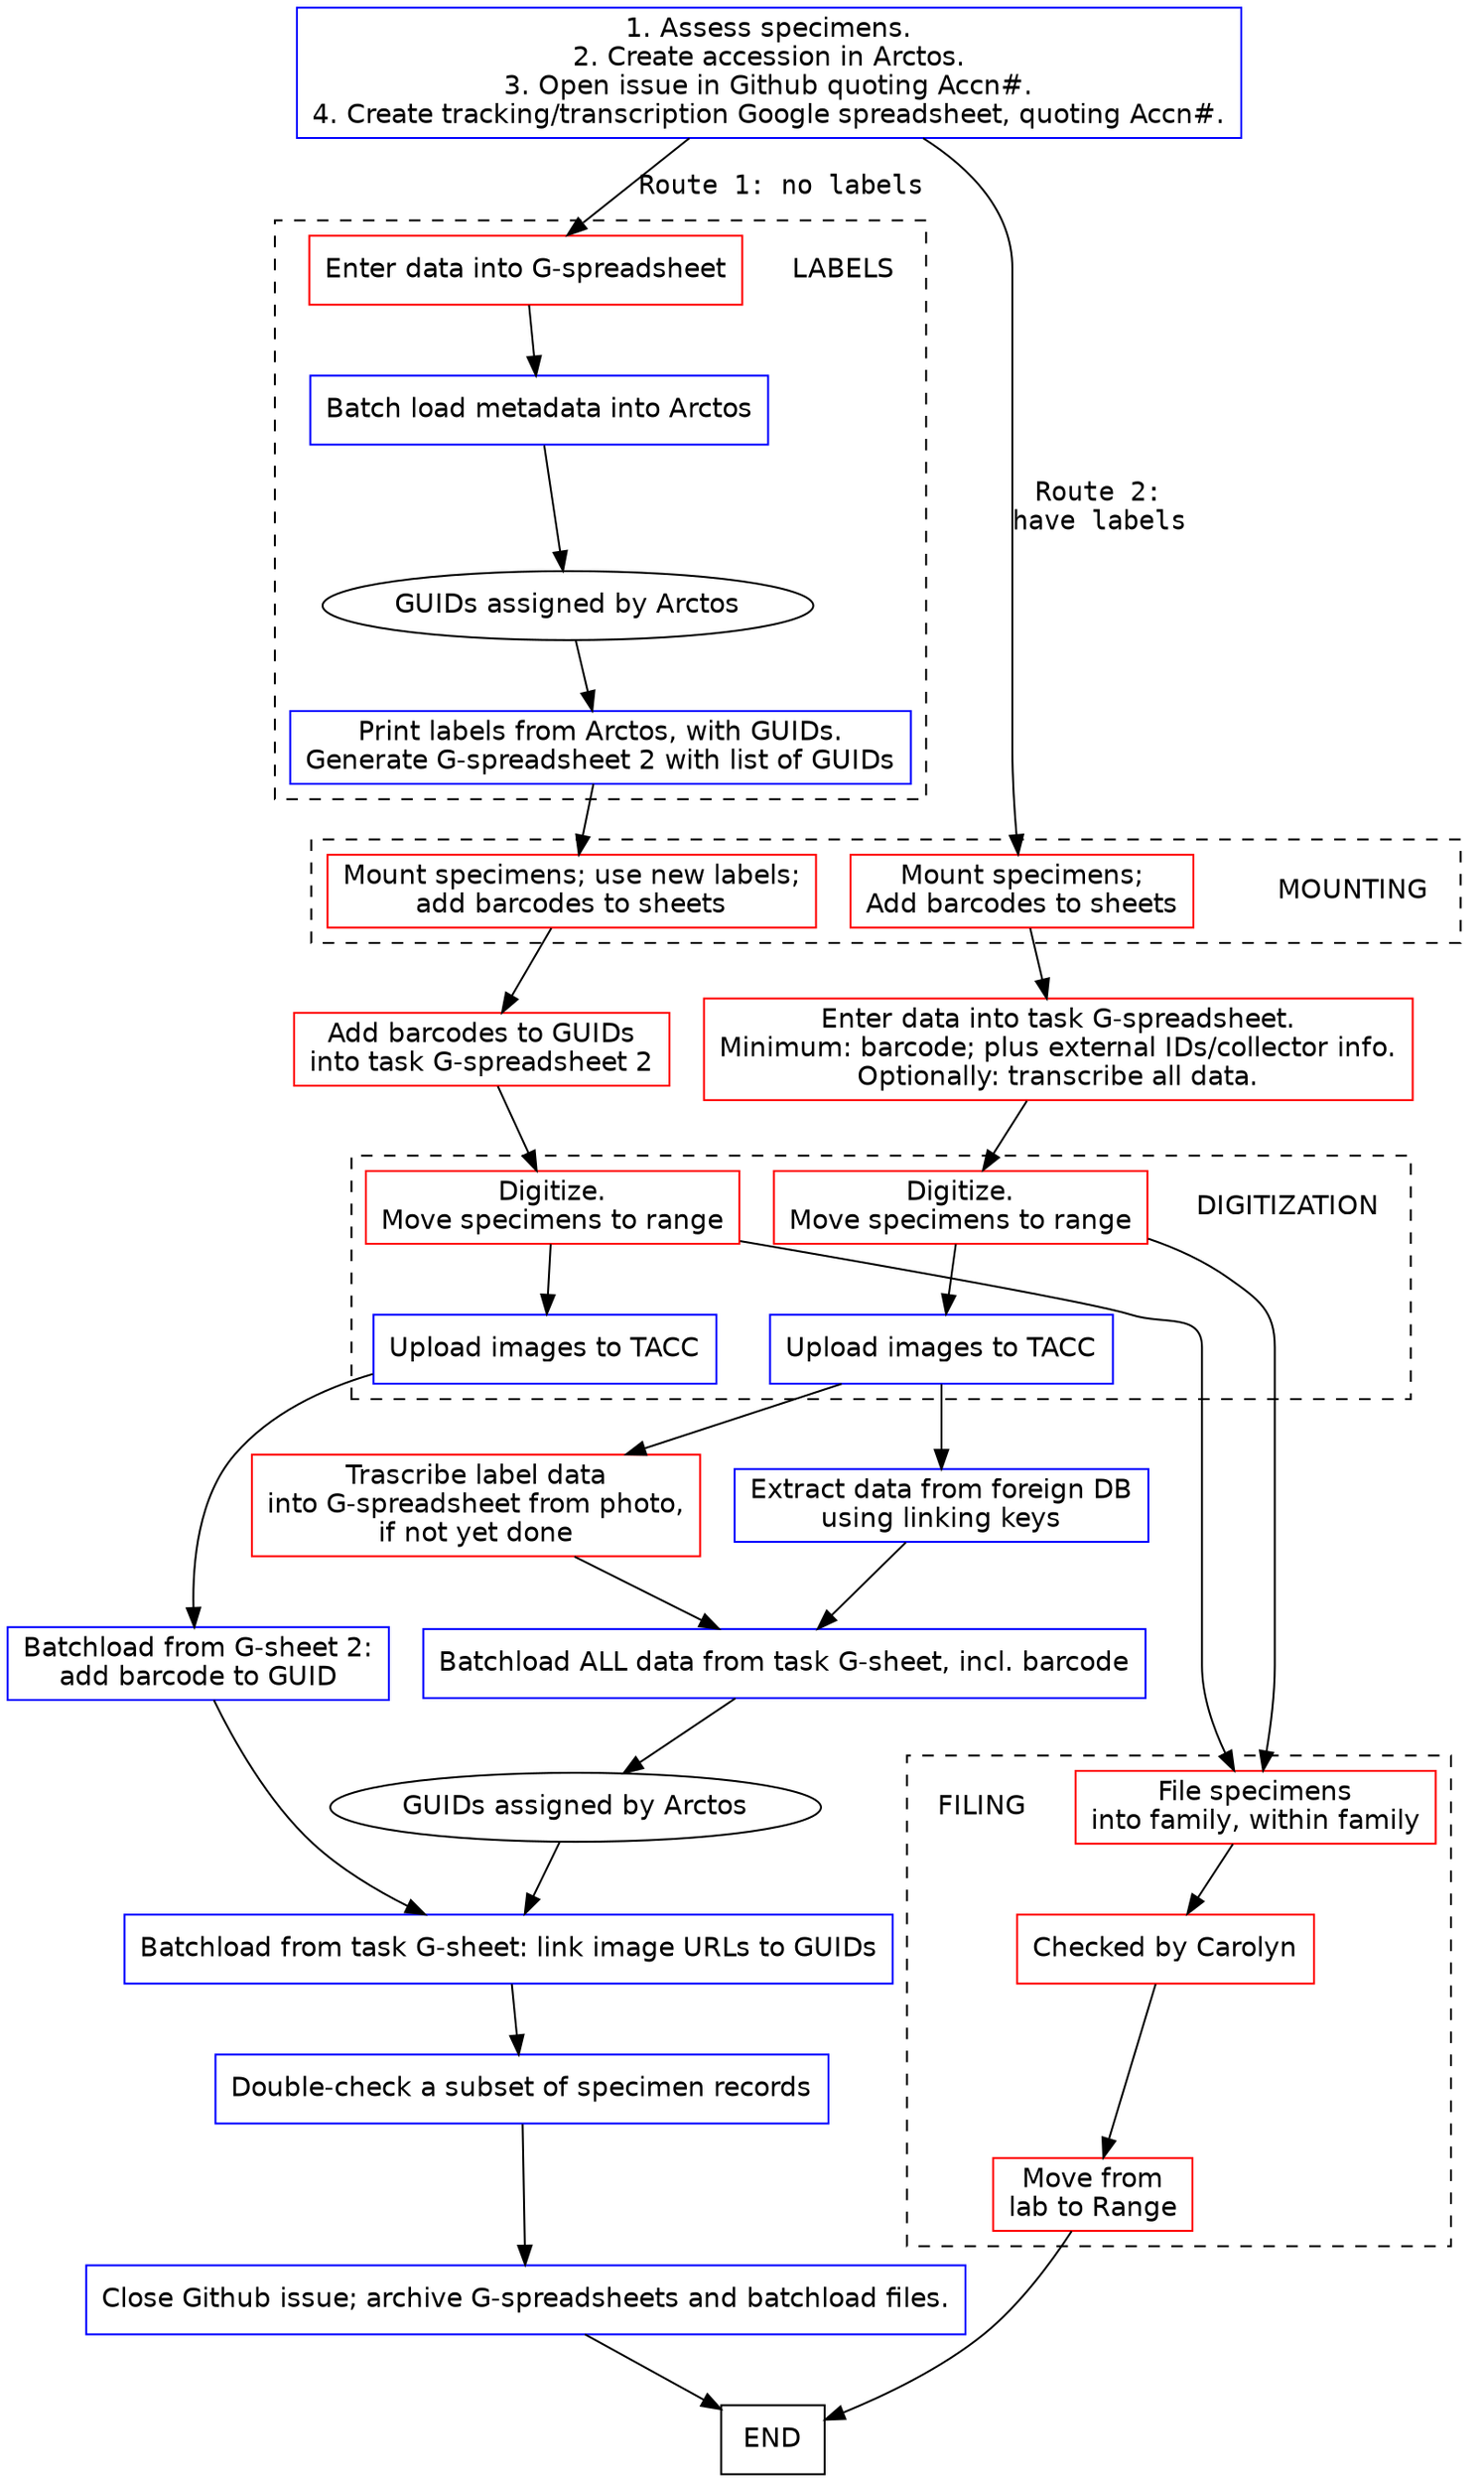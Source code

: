 digraph flow {
    node [fontname="Helvetica",shape=box];
    edge [fontname="Courier", len=1.5];
    overlap=false;
    //rankdir=BT;
    newrank=true;
    ranksep=0.5
    //
    // NODES
    //
    // subgraph labels {
    //     rank=same
    //     r1 [label="Route 1: 'GUID before barcode'\n(no labels)",
    //         shape=plaintext]
    //     r2 [label="Route 2: 'barcode before GUID'\n(have labels)",
    //         shape=plaintext]
    // }
    //
    subgraph clusterLABEL {
        style=dashed
        subgraph {
            rank=same
            LABELS [shape=plaintext]
            entry [label="Enter data into G-spreadsheet",
                   color=red]
        }
        entry2 [label="Batch load metadata into Arctos",
                color=blue]
        guid1 [label="GUIDs assigned by Arctos",shape=oval]
        print [label="Print labels from Arctos, with GUIDs.\nGenerate G-spreadsheet 2 with list of GUIDs",
               color=blue]
    }
    accn [label="1. Assess specimens.\n2. Create accession in Arctos.\n3. Open issue in Github quoting Accn#.\n4. Create tracking/transcription Google spreadsheet, quoting Accn#.",color=blue]
    //
    //
    subgraph tl {
        rank=same
        trans [label="Trascribe label data\ninto G-spreadsheet from photo,\nif not yet done",
               color=red] 
        link  [label="Extract data from foreign DB\nusing linking keys",
               color=blue]
        }
    //
    subgraph clusterbc {
        style=dashed
        rank=same
        bc1 [label="Mount specimens; use new labels;\nadd barcodes to sheets",
             color=red]
        bc2 [label="Mount specimens;\nAdd barcodes to sheets",
             color=red]
        bc2 -> MOUNTING [style=invis] // to force position
        MOUNTING [shape=plaintext]

    }
    subgraph table {
        rank=same
        table1 [label="Add barcodes to GUIDs\ninto task G-spreadsheet 2",
                color=red]
        table2 [label="Enter data into task G-spreadsheet.\nMinimum: barcode; plus external IDs/collector info.\nOptionally: transcribe all data.",
                color=red]
    }
    subgraph clusterdigit {        
        style=dashed
        subgraph photo {
            rank=same
            DIGITIZATION [shape=plaintext]
            photo1 [label="Digitize.\nMove specimens to range",color=red]
            photo2 [label="Digitize.\nMove specimens to range",color=red]
        }
        subgraph upload {
            rank=same
            upload1 [label="Upload images to TACC",color=blue]
            upload2 [label="Upload images to TACC",color=blue]
        }
    }
    subgraph batch {
        rank=same
        batch1 [label="Batchload from G-sheet 2:\nadd barcode to GUID",color=blue]
        batch2 [label="Batchload ALL data from task G-sheet, incl. barcode",
                color=blue]
    }
    linkp [label="Batchload from task G-sheet: link image URLs to GUIDs",
           color=blue]
    dc [label="Double-check a subset of specimen records",color=blue]
    issue2 [label="Close Github issue; archive G-spreadsheets and batchload files.",color=blue]
    subgraph {
        rank=same
        guid2
        file
        FILING
    }
    guid2 [label="GUIDs assigned by Arctos",shape=oval]
    subgraph clusterfiling {
        style=dashed
        file [label="File specimens\ninto family, within family",color=red]
        FILING [shape=plaintext]
        carolyn
        range
    }
    carolyn [label="Checked by Carolyn",color=red]
    range [label="Move from\nlab to Range",color=red]
    //
    // EDGES 1
    // r1 -> accn [style=invis]
    accn -> entry [label="Route 1: no labels"]
    entry -> entry2
    entry2 -> guid1
    guid1 -> print
    print -> bc1
    bc1 -> table1
    table1 -> photo1
    photo1 -> upload1
    upload1 -> batch1
    batch1 -> linkp
    //
    // EDGES 2
//    r2 -> accn [style=invis]
    accn -> bc2 [label="Route 2:\nhave labels"]
    bc2 -> table2
    table2 -> photo2
    photo2 -> upload2
    upload2 -> trans
    trans -> batch2
    upload2 -> link
    link -> batch2
    batch2 -> guid2
    guid2 -> linkp
    //
    // EDGES joint
    linkp -> dc -> issue2 -> END
    // EDGES specimens
    photo1 -> file
    photo2 -> file
    file -> carolyn -> range -> END
}
//     //
//     icms -> csv1 ;
//     icms -> csv3 [dir=back];
//     //
//     subgraph icms1 {
//         csv1 [label="ICMS export\nCSV [in 1]",color=green]
//         csv3 [label="Arctos final CSVs\n('existing' and 'new')\n[in 4]",
//         color=green]
//     };
//     //
//     csv1 -> nacompare;
//     csv1 -> spectracker ;
//     nacompare -> notes1
//     nacompare -> notes2 ;
//     notes1 -> spectracker
//     notes2 -> spectracker
//     spectracker -> csv2 [dir=back]
//     csv3 -> itis [dir=back];
//     npscheck -> arctos [dir=back]
//     npscheck -> edits2
//     //
//     subgraph ala1 {
//         rank=same;
//         nacompare [shape=diamond];
//         itis [label="ITIS converter",shape=diamond];
//     }
//     //
//     subgraph ala2 {
//         rank=same;
//         spectracker [label="Specimen tracker\nsheet\n[in Processing]",
//                      color=red];
//         npscheck [label="Sheet for\nNPS to check [in 2]",color=green];
//         //invis1 [style=invis,label=""]
//     }
//     //
//     subgraph ala3 {
//         rank=same;
//         notes1 [label="List of pre-existing\ndifferences",style=dashed];
//         notes2 [label="Specimens missing\nin Arctos",style=dashed];
//     }
//     //
//     subgraph ala4 {
//         rank=same;
//         edits1 [label="Edits,\none-by-one",shape=diamond];
//         edits2 [label="Edits,\nbatch",shape=diamond];
//     };
//     //
    
//     nacompare -> csv2 [dir=back];
//     spectracker -> npscheck;
//     npscheck -> spectracker
//     spectracker -> edits1 [dir=both];
//     spectracker -> edits2 [dir=both];
//     itis -> csv4 [dir=back];
//     //
//     subgraph arctos1 {
//         rank=same
//         csv2 [label="Arctos initial CSV",color=lightblue]
//         csv4 [label="Arctos\nfinal CSV",color=lightblue]
//         csv5 [label="Arctos\nbatch CSV [in 3]",color=lightblue]
//     };
//     edits1 -> arctos ;
//     edits2 -> csv5
//     csv2 -> arctos  [dir=back];
//     csv4 -> arctos  [dir=back];
//     csv5 -> arctos
//     //
//     arctos [label="Arctos", shape=parallelogram, color=lightblue,
//                 style=filled];
    
// /*

// */
// }
    
